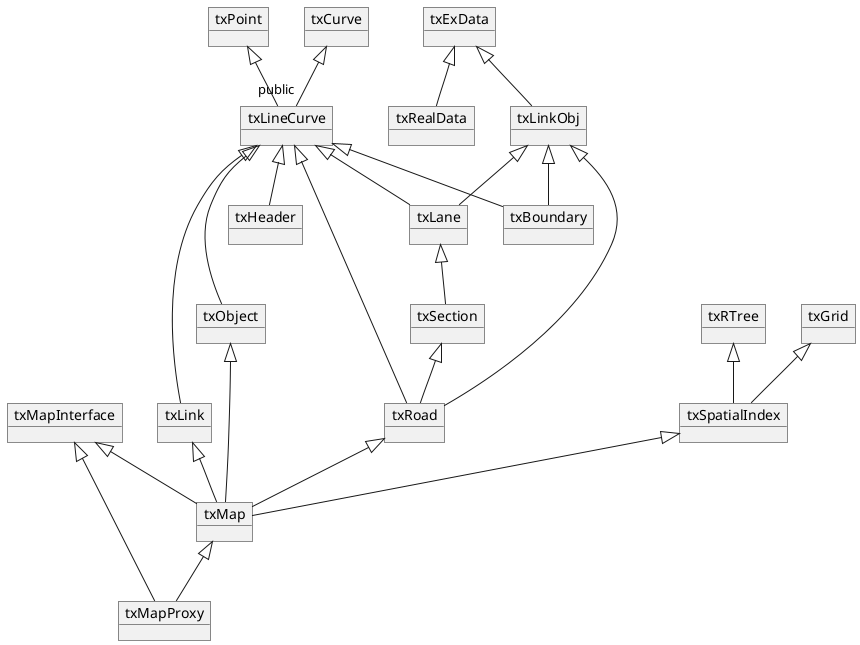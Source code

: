 @startuml

object txCurve
object txPoint
object txLineCurve
object txObject
object txLink
object txBoundary
object txLane
object txRoad
object txSection
object txHeader
object txMapInterface
object txMapProxy
object txMap

object txLinkObj
object txExData
object txRealData

object txRTree
object txSpatialIndex
object txGrid

txCurve <|-- "public" txLineCurve
txPoint <|--  txLineCurve

txLineCurve <|-- txObject
txLineCurve <|-- txLink
txLineCurve <|-- txBoundary
txLineCurve <|-- txLane
txLane  <|-- txSection
txSection <|-- txRoad
txLineCurve <|-- txRoad
txLineCurve <|-- txHeader
txLinkObj <|-- txRoad
txLinkObj <|-- txLane
txLinkObj <|-- txBoundary
txExData  <|-- txLinkObj
txExData  <|-- txRealData
txRoad <|-- txMap
txLink <|-- txMap
txObject <|-- txMap
txMapInterface <|-- txMap
txMap <|-- txMapProxy
txMapInterface <|-- txMapProxy
txSpatialIndex <|-- txMap
txRTree <|-- txSpatialIndex
txGrid <|-- txSpatialIndex

@enduml